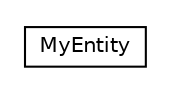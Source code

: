 #!/usr/local/bin/dot
#
# Class diagram 
# Generated by UMLGraph version R5_6_6-8-g8d7759 (http://www.umlgraph.org/)
#

digraph G {
	edge [fontname="Helvetica",fontsize=10,labelfontname="Helvetica",labelfontsize=10];
	node [fontname="Helvetica",fontsize=10,shape=plaintext];
	nodesep=0.25;
	ranksep=0.5;
	// org.dayatang.springtest.domain.MyEntity
	c6598 [label=<<table title="org.dayatang.springtest.domain.MyEntity" border="0" cellborder="1" cellspacing="0" cellpadding="2" port="p" href="./MyEntity.html">
		<tr><td><table border="0" cellspacing="0" cellpadding="1">
<tr><td align="center" balign="center"> MyEntity </td></tr>
		</table></td></tr>
		</table>>, URL="./MyEntity.html", fontname="Helvetica", fontcolor="black", fontsize=10.0];
}

